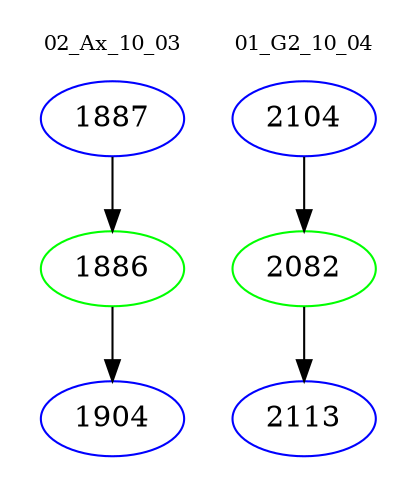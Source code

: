 digraph{
subgraph cluster_0 {
color = white
label = "02_Ax_10_03";
fontsize=10;
T0_1887 [label="1887", color="blue"]
T0_1887 -> T0_1886 [color="black"]
T0_1886 [label="1886", color="green"]
T0_1886 -> T0_1904 [color="black"]
T0_1904 [label="1904", color="blue"]
}
subgraph cluster_1 {
color = white
label = "01_G2_10_04";
fontsize=10;
T1_2104 [label="2104", color="blue"]
T1_2104 -> T1_2082 [color="black"]
T1_2082 [label="2082", color="green"]
T1_2082 -> T1_2113 [color="black"]
T1_2113 [label="2113", color="blue"]
}
}
